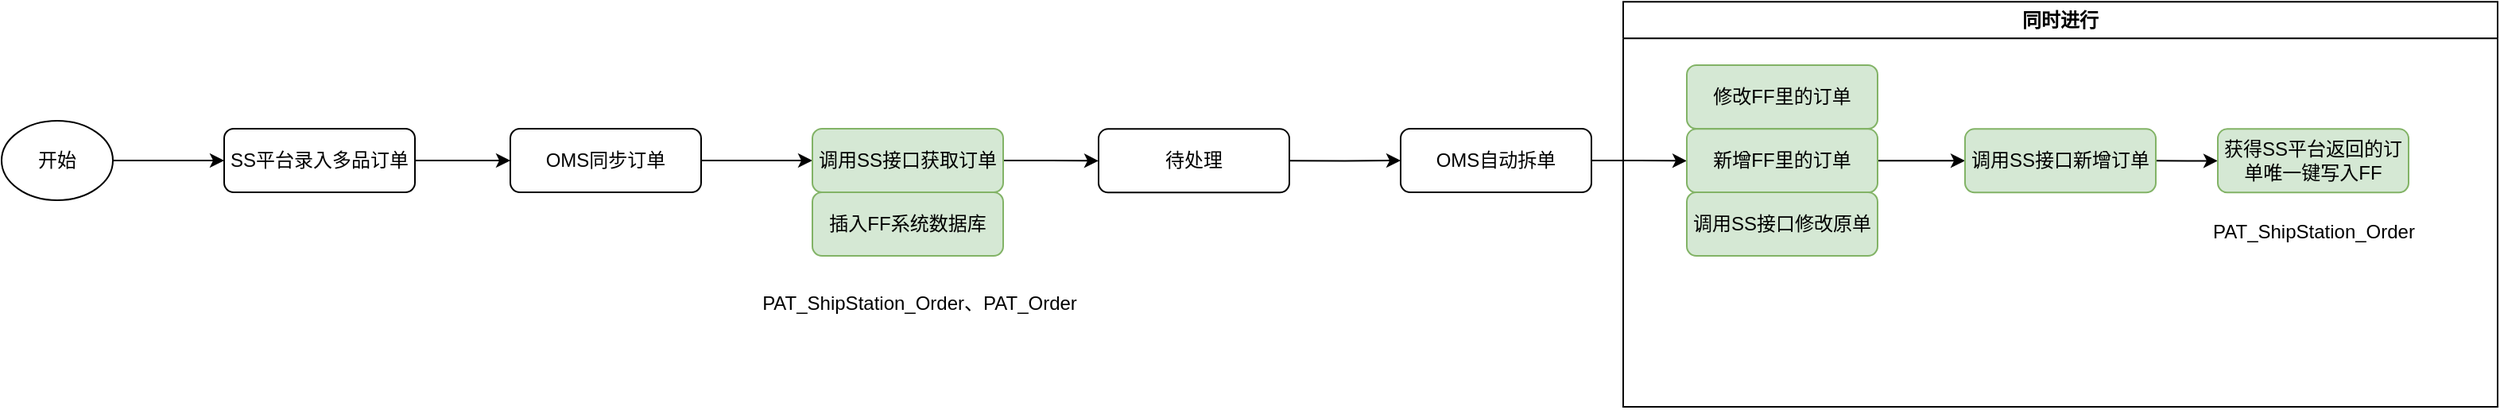 <mxfile version="26.0.11">
  <diagram name="SS多品拆单合并订单" id="T9eeWWpZcgV5oXKKoXs2">
    <mxGraphModel dx="1259" dy="671" grid="1" gridSize="10" guides="1" tooltips="1" connect="1" arrows="1" fold="1" page="1" pageScale="1" pageWidth="827" pageHeight="1169" math="0" shadow="0">
      <root>
        <mxCell id="0" />
        <mxCell id="1" parent="0" />
        <mxCell id="4n0fcRy_FTq39LThsJvr-3" style="edgeStyle=orthogonalEdgeStyle;rounded=0;orthogonalLoop=1;jettySize=auto;html=1;" edge="1" parent="1" source="4n0fcRy_FTq39LThsJvr-1" target="4n0fcRy_FTq39LThsJvr-5">
          <mxGeometry relative="1" as="geometry">
            <mxPoint x="280" y="115" as="targetPoint" />
          </mxGeometry>
        </mxCell>
        <mxCell id="4n0fcRy_FTq39LThsJvr-1" value="开始" style="ellipse;whiteSpace=wrap;html=1;" vertex="1" parent="1">
          <mxGeometry x="140" y="90" width="70" height="50" as="geometry" />
        </mxCell>
        <mxCell id="4n0fcRy_FTq39LThsJvr-6" style="edgeStyle=orthogonalEdgeStyle;rounded=0;orthogonalLoop=1;jettySize=auto;html=1;exitX=1;exitY=0.5;exitDx=0;exitDy=0;" edge="1" parent="1" source="4n0fcRy_FTq39LThsJvr-5" target="4n0fcRy_FTq39LThsJvr-7">
          <mxGeometry relative="1" as="geometry">
            <mxPoint x="480" y="115.167" as="targetPoint" />
          </mxGeometry>
        </mxCell>
        <mxCell id="4n0fcRy_FTq39LThsJvr-5" value="SS平台录入多品订单" style="rounded=1;whiteSpace=wrap;html=1;fontSize=12;glass=0;strokeWidth=1;shadow=0;" vertex="1" parent="1">
          <mxGeometry x="280" y="95" width="120" height="40" as="geometry" />
        </mxCell>
        <mxCell id="4n0fcRy_FTq39LThsJvr-8" style="edgeStyle=orthogonalEdgeStyle;rounded=0;orthogonalLoop=1;jettySize=auto;html=1;exitX=1;exitY=0.5;exitDx=0;exitDy=0;" edge="1" parent="1" source="4n0fcRy_FTq39LThsJvr-7" target="4n0fcRy_FTq39LThsJvr-9">
          <mxGeometry relative="1" as="geometry">
            <mxPoint x="650" y="115.167" as="targetPoint" />
          </mxGeometry>
        </mxCell>
        <mxCell id="4n0fcRy_FTq39LThsJvr-7" value="OMS同步订单" style="rounded=1;whiteSpace=wrap;html=1;fontSize=12;glass=0;strokeWidth=1;shadow=0;" vertex="1" parent="1">
          <mxGeometry x="460" y="94.997" width="120" height="40" as="geometry" />
        </mxCell>
        <mxCell id="4n0fcRy_FTq39LThsJvr-12" style="edgeStyle=orthogonalEdgeStyle;rounded=0;orthogonalLoop=1;jettySize=auto;html=1;exitX=1;exitY=0.5;exitDx=0;exitDy=0;" edge="1" parent="1" source="4n0fcRy_FTq39LThsJvr-9" target="4n0fcRy_FTq39LThsJvr-13">
          <mxGeometry relative="1" as="geometry">
            <mxPoint x="890.0" y="115.167" as="targetPoint" />
          </mxGeometry>
        </mxCell>
        <mxCell id="4n0fcRy_FTq39LThsJvr-9" value="调用SS接口获取订单" style="rounded=1;whiteSpace=wrap;html=1;fontSize=12;glass=0;strokeWidth=1;shadow=0;fillColor=#d5e8d4;strokeColor=#82b366;" vertex="1" parent="1">
          <mxGeometry x="650" y="94.997" width="120" height="40" as="geometry" />
        </mxCell>
        <mxCell id="4n0fcRy_FTq39LThsJvr-10" value="PAT_ShipStation_Order、PAT_Order" style="text;html=1;align=center;verticalAlign=middle;resizable=0;points=[];autosize=1;strokeColor=none;fillColor=none;" vertex="1" parent="1">
          <mxGeometry x="607" y="190" width="220" height="30" as="geometry" />
        </mxCell>
        <mxCell id="4n0fcRy_FTq39LThsJvr-11" value="插入FF系统数据库" style="rounded=1;whiteSpace=wrap;html=1;fontSize=12;glass=0;strokeWidth=1;shadow=0;fillColor=#d5e8d4;strokeColor=#82b366;" vertex="1" parent="1">
          <mxGeometry x="650" y="134.997" width="120" height="40" as="geometry" />
        </mxCell>
        <mxCell id="4n0fcRy_FTq39LThsJvr-14" style="edgeStyle=orthogonalEdgeStyle;rounded=0;orthogonalLoop=1;jettySize=auto;html=1;exitX=1;exitY=0.5;exitDx=0;exitDy=0;" edge="1" parent="1" source="4n0fcRy_FTq39LThsJvr-13" target="4n0fcRy_FTq39LThsJvr-16">
          <mxGeometry relative="1" as="geometry">
            <mxPoint x="1060" y="115.167" as="targetPoint" />
          </mxGeometry>
        </mxCell>
        <mxCell id="4n0fcRy_FTq39LThsJvr-13" value="待处理" style="rounded=1;whiteSpace=wrap;html=1;fontSize=12;glass=0;strokeWidth=1;shadow=0;" vertex="1" parent="1">
          <mxGeometry x="830.0" y="95.167" width="120" height="40" as="geometry" />
        </mxCell>
        <mxCell id="4n0fcRy_FTq39LThsJvr-17" style="edgeStyle=orthogonalEdgeStyle;rounded=0;orthogonalLoop=1;jettySize=auto;html=1;exitX=1;exitY=0.5;exitDx=0;exitDy=0;" edge="1" parent="1" source="4n0fcRy_FTq39LThsJvr-16" target="4n0fcRy_FTq39LThsJvr-18">
          <mxGeometry relative="1" as="geometry">
            <mxPoint x="1180" y="115.167" as="targetPoint" />
          </mxGeometry>
        </mxCell>
        <mxCell id="4n0fcRy_FTq39LThsJvr-16" value="OMS自动拆单" style="rounded=1;whiteSpace=wrap;html=1;fontSize=12;glass=0;strokeWidth=1;shadow=0;" vertex="1" parent="1">
          <mxGeometry x="1020" y="94.997" width="120" height="40" as="geometry" />
        </mxCell>
        <mxCell id="4n0fcRy_FTq39LThsJvr-23" style="edgeStyle=orthogonalEdgeStyle;rounded=0;orthogonalLoop=1;jettySize=auto;html=1;exitX=1;exitY=0.5;exitDx=0;exitDy=0;" edge="1" parent="1" source="4n0fcRy_FTq39LThsJvr-18" target="4n0fcRy_FTq39LThsJvr-20">
          <mxGeometry relative="1" as="geometry" />
        </mxCell>
        <mxCell id="4n0fcRy_FTq39LThsJvr-18" value="新增FF里的订单" style="rounded=1;whiteSpace=wrap;html=1;fontSize=12;glass=0;strokeWidth=1;shadow=0;fillColor=#d5e8d4;strokeColor=#82b366;" vertex="1" parent="1">
          <mxGeometry x="1200" y="95.167" width="120" height="40" as="geometry" />
        </mxCell>
        <mxCell id="4n0fcRy_FTq39LThsJvr-19" value="调用SS接口修改原单" style="rounded=1;whiteSpace=wrap;html=1;fontSize=12;glass=0;strokeWidth=1;shadow=0;fillColor=#d5e8d4;strokeColor=#82b366;" vertex="1" parent="1">
          <mxGeometry x="1200" y="134.997" width="120" height="40" as="geometry" />
        </mxCell>
        <mxCell id="4n0fcRy_FTq39LThsJvr-24" style="edgeStyle=orthogonalEdgeStyle;rounded=0;orthogonalLoop=1;jettySize=auto;html=1;exitX=1;exitY=0.5;exitDx=0;exitDy=0;" edge="1" parent="1" source="4n0fcRy_FTq39LThsJvr-20" target="4n0fcRy_FTq39LThsJvr-25">
          <mxGeometry relative="1" as="geometry">
            <mxPoint x="1530" y="115" as="targetPoint" />
          </mxGeometry>
        </mxCell>
        <mxCell id="4n0fcRy_FTq39LThsJvr-21" value="修改FF里的订单" style="rounded=1;whiteSpace=wrap;html=1;fontSize=12;glass=0;strokeWidth=1;shadow=0;fillColor=#d5e8d4;strokeColor=#82b366;" vertex="1" parent="1">
          <mxGeometry x="1200" y="54.997" width="120" height="40" as="geometry" />
        </mxCell>
        <mxCell id="4n0fcRy_FTq39LThsJvr-25" value="获得SS平台返回的订单唯一键写入FF" style="rounded=1;whiteSpace=wrap;html=1;fontSize=12;glass=0;strokeWidth=1;shadow=0;fillColor=#d5e8d4;strokeColor=#82b366;" vertex="1" parent="1">
          <mxGeometry x="1534" y="95.17" width="120" height="40" as="geometry" />
        </mxCell>
        <mxCell id="4n0fcRy_FTq39LThsJvr-26" value="PAT_ShipStation_Order" style="text;html=1;align=center;verticalAlign=middle;resizable=0;points=[];autosize=1;strokeColor=none;fillColor=none;" vertex="1" parent="1">
          <mxGeometry x="1519" y="145" width="150" height="30" as="geometry" />
        </mxCell>
        <mxCell id="4n0fcRy_FTq39LThsJvr-28" value="同时进行" style="swimlane;whiteSpace=wrap;html=1;" vertex="1" parent="1">
          <mxGeometry x="1160" y="15.17" width="550" height="254.83" as="geometry" />
        </mxCell>
        <mxCell id="4n0fcRy_FTq39LThsJvr-20" value="调用SS接口新增订单" style="rounded=1;whiteSpace=wrap;html=1;fontSize=12;glass=0;strokeWidth=1;shadow=0;fillColor=#d5e8d4;strokeColor=#82b366;" vertex="1" parent="4n0fcRy_FTq39LThsJvr-28">
          <mxGeometry x="215" y="79.997" width="120" height="40" as="geometry" />
        </mxCell>
      </root>
    </mxGraphModel>
  </diagram>
</mxfile>
